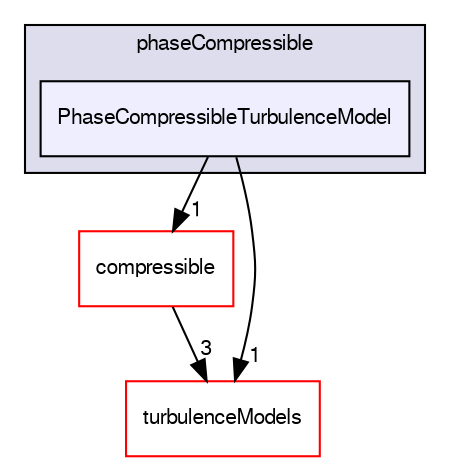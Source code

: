 digraph "src/TurbulenceModels/phaseCompressible/PhaseCompressibleTurbulenceModel" {
  bgcolor=transparent;
  compound=true
  node [ fontsize="10", fontname="FreeSans"];
  edge [ labelfontsize="10", labelfontname="FreeSans"];
  subgraph clusterdir_06975867f0e133b91c856f19c06af5a0 {
    graph [ bgcolor="#ddddee", pencolor="black", label="phaseCompressible" fontname="FreeSans", fontsize="10", URL="dir_06975867f0e133b91c856f19c06af5a0.html"]
  dir_c29759f246686ba92a4fe12788a86b10 [shape=box, label="PhaseCompressibleTurbulenceModel", style="filled", fillcolor="#eeeeff", pencolor="black", URL="dir_c29759f246686ba92a4fe12788a86b10.html"];
  }
  dir_7904bc8e3270082a35070ba525b2d08a [shape=box label="compressible" color="red" URL="dir_7904bc8e3270082a35070ba525b2d08a.html"];
  dir_a3dc37bcacf99bb6122ed819dac99f09 [shape=box label="turbulenceModels" color="red" URL="dir_a3dc37bcacf99bb6122ed819dac99f09.html"];
  dir_c29759f246686ba92a4fe12788a86b10->dir_7904bc8e3270082a35070ba525b2d08a [headlabel="1", labeldistance=1.5 headhref="dir_003044_002826.html"];
  dir_c29759f246686ba92a4fe12788a86b10->dir_a3dc37bcacf99bb6122ed819dac99f09 [headlabel="1", labeldistance=1.5 headhref="dir_003044_000608.html"];
  dir_7904bc8e3270082a35070ba525b2d08a->dir_a3dc37bcacf99bb6122ed819dac99f09 [headlabel="3", labeldistance=1.5 headhref="dir_002826_000608.html"];
}

